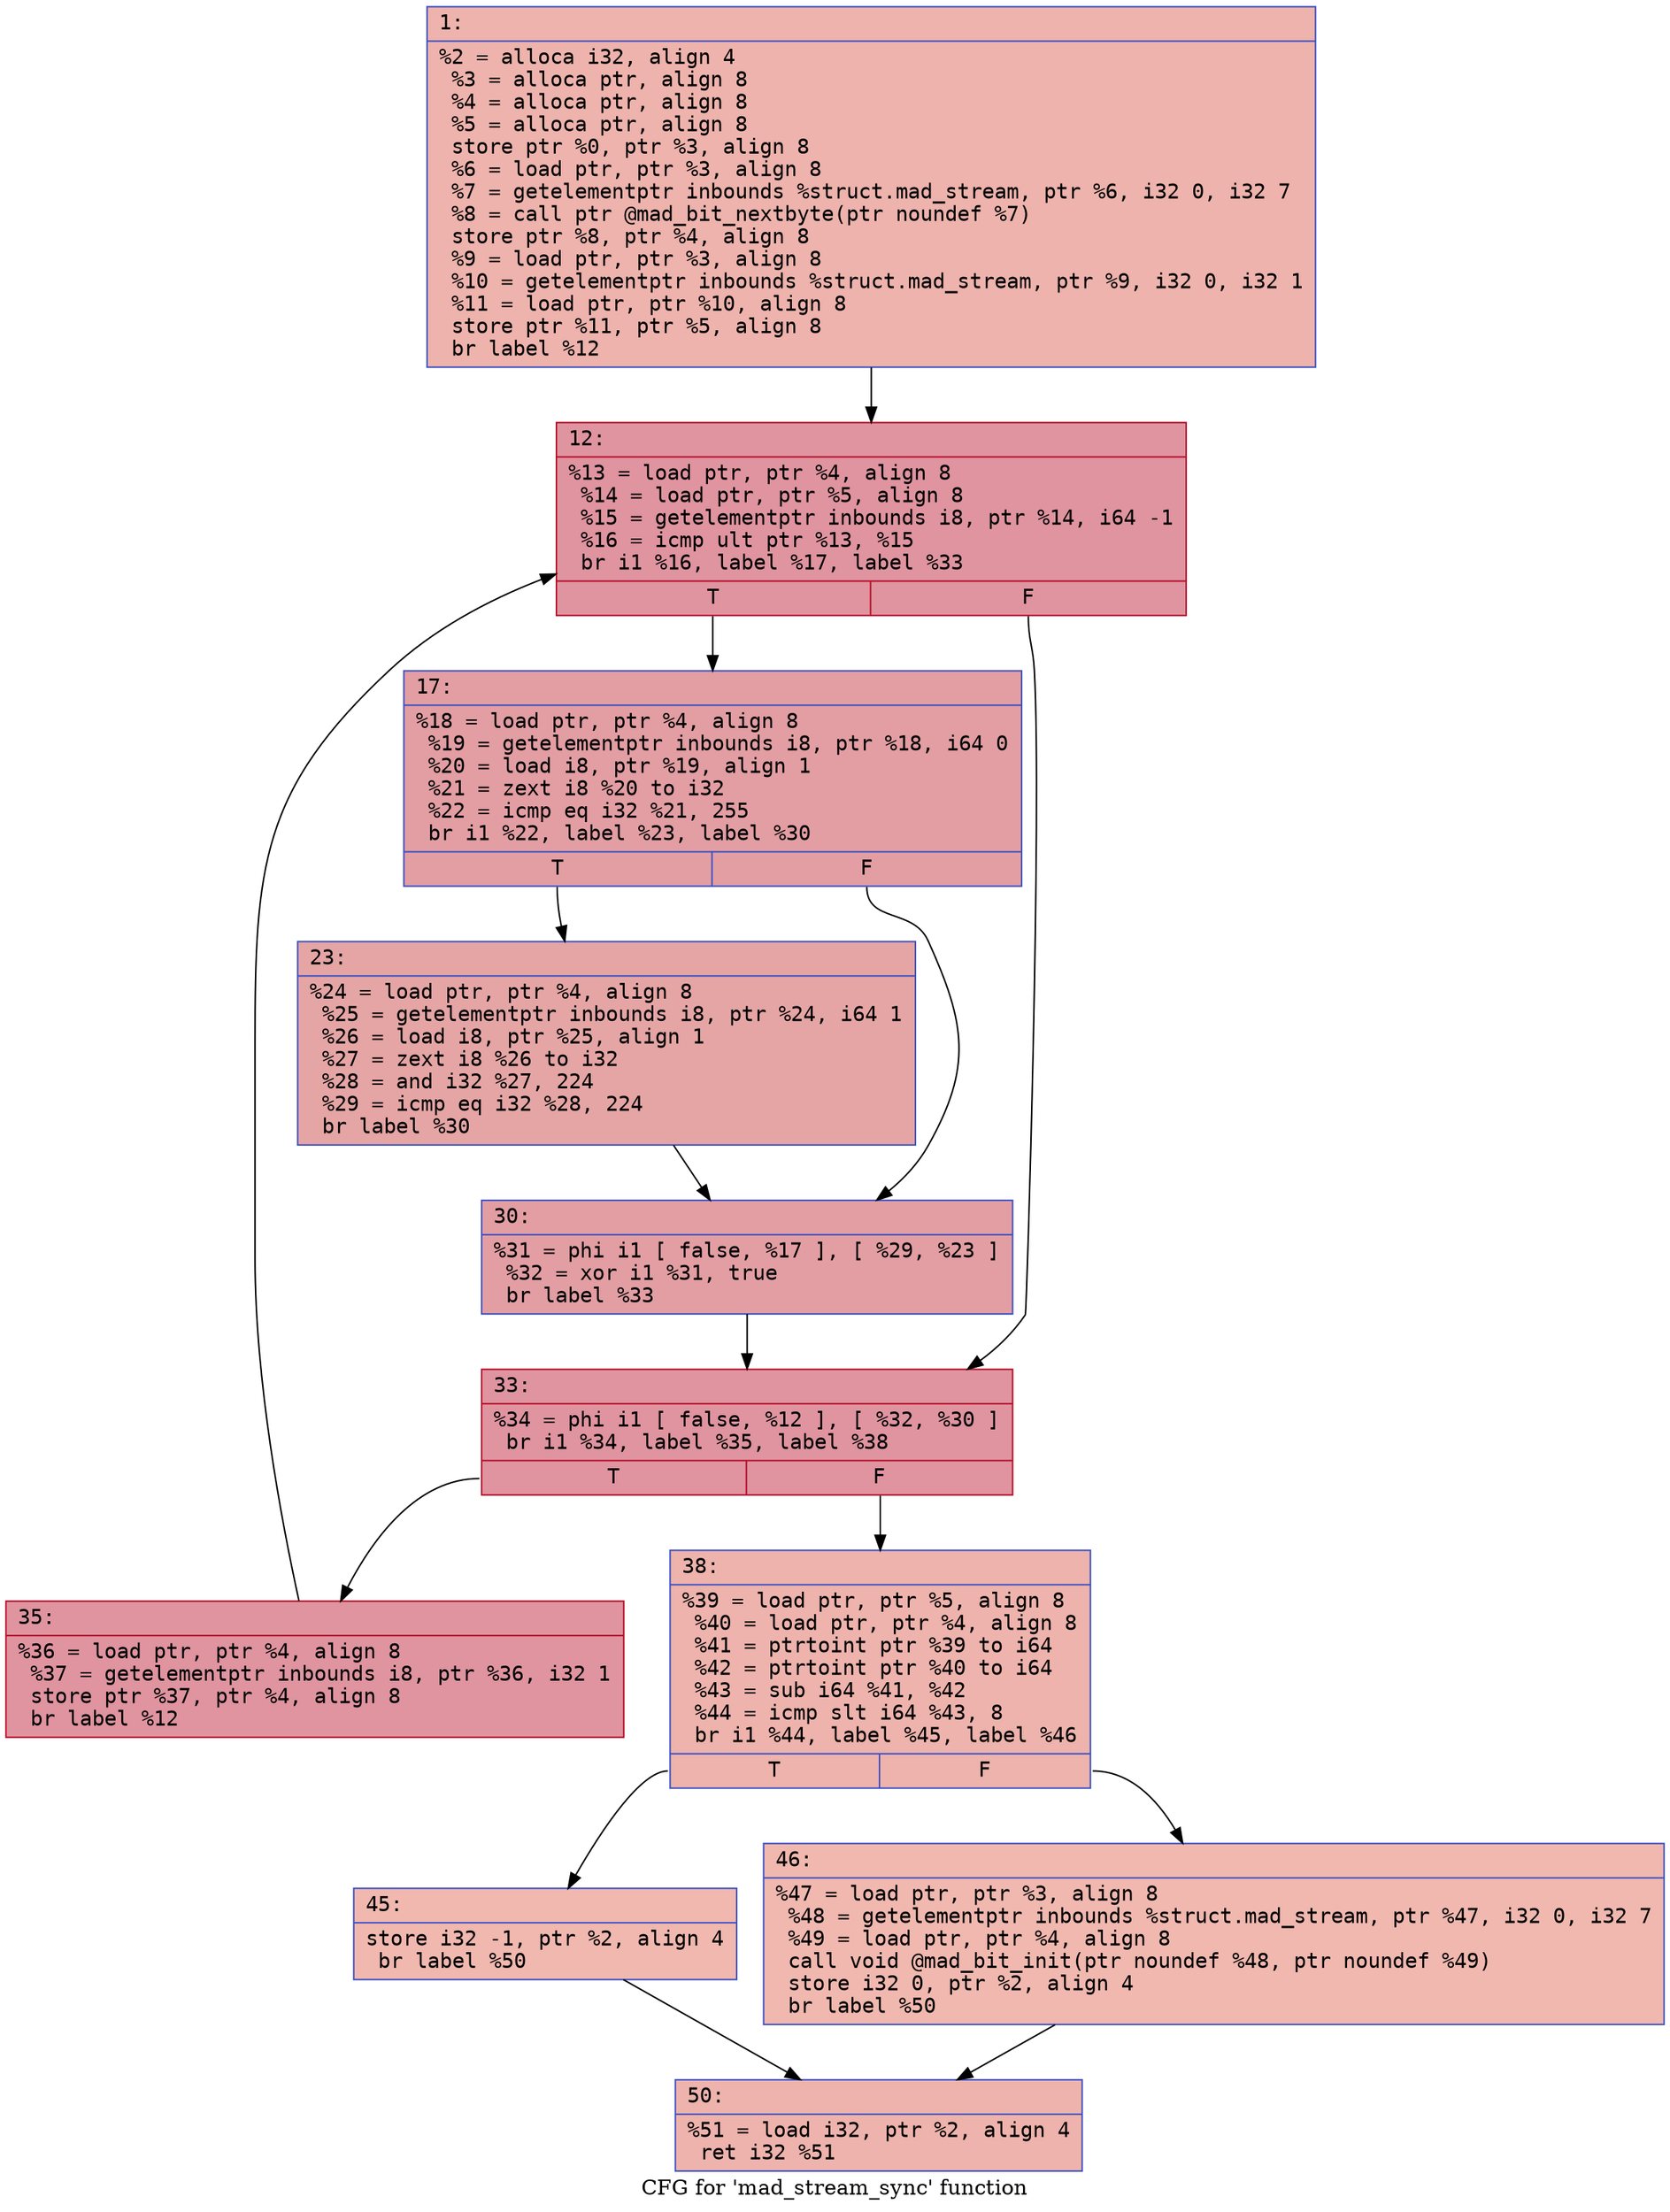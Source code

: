 digraph "CFG for 'mad_stream_sync' function" {
	label="CFG for 'mad_stream_sync' function";

	Node0x600001056260 [shape=record,color="#3d50c3ff", style=filled, fillcolor="#d6524470" fontname="Courier",label="{1:\l|  %2 = alloca i32, align 4\l  %3 = alloca ptr, align 8\l  %4 = alloca ptr, align 8\l  %5 = alloca ptr, align 8\l  store ptr %0, ptr %3, align 8\l  %6 = load ptr, ptr %3, align 8\l  %7 = getelementptr inbounds %struct.mad_stream, ptr %6, i32 0, i32 7\l  %8 = call ptr @mad_bit_nextbyte(ptr noundef %7)\l  store ptr %8, ptr %4, align 8\l  %9 = load ptr, ptr %3, align 8\l  %10 = getelementptr inbounds %struct.mad_stream, ptr %9, i32 0, i32 1\l  %11 = load ptr, ptr %10, align 8\l  store ptr %11, ptr %5, align 8\l  br label %12\l}"];
	Node0x600001056260 -> Node0x6000010562b0[tooltip="1 -> 12\nProbability 100.00%" ];
	Node0x6000010562b0 [shape=record,color="#b70d28ff", style=filled, fillcolor="#b70d2870" fontname="Courier",label="{12:\l|  %13 = load ptr, ptr %4, align 8\l  %14 = load ptr, ptr %5, align 8\l  %15 = getelementptr inbounds i8, ptr %14, i64 -1\l  %16 = icmp ult ptr %13, %15\l  br i1 %16, label %17, label %33\l|{<s0>T|<s1>F}}"];
	Node0x6000010562b0:s0 -> Node0x600001056300[tooltip="12 -> 17\nProbability 50.00%" ];
	Node0x6000010562b0:s1 -> Node0x6000010563f0[tooltip="12 -> 33\nProbability 50.00%" ];
	Node0x600001056300 [shape=record,color="#3d50c3ff", style=filled, fillcolor="#be242e70" fontname="Courier",label="{17:\l|  %18 = load ptr, ptr %4, align 8\l  %19 = getelementptr inbounds i8, ptr %18, i64 0\l  %20 = load i8, ptr %19, align 1\l  %21 = zext i8 %20 to i32\l  %22 = icmp eq i32 %21, 255\l  br i1 %22, label %23, label %30\l|{<s0>T|<s1>F}}"];
	Node0x600001056300:s0 -> Node0x600001056350[tooltip="17 -> 23\nProbability 50.00%" ];
	Node0x600001056300:s1 -> Node0x6000010563a0[tooltip="17 -> 30\nProbability 50.00%" ];
	Node0x600001056350 [shape=record,color="#3d50c3ff", style=filled, fillcolor="#c5333470" fontname="Courier",label="{23:\l|  %24 = load ptr, ptr %4, align 8\l  %25 = getelementptr inbounds i8, ptr %24, i64 1\l  %26 = load i8, ptr %25, align 1\l  %27 = zext i8 %26 to i32\l  %28 = and i32 %27, 224\l  %29 = icmp eq i32 %28, 224\l  br label %30\l}"];
	Node0x600001056350 -> Node0x6000010563a0[tooltip="23 -> 30\nProbability 100.00%" ];
	Node0x6000010563a0 [shape=record,color="#3d50c3ff", style=filled, fillcolor="#be242e70" fontname="Courier",label="{30:\l|  %31 = phi i1 [ false, %17 ], [ %29, %23 ]\l  %32 = xor i1 %31, true\l  br label %33\l}"];
	Node0x6000010563a0 -> Node0x6000010563f0[tooltip="30 -> 33\nProbability 100.00%" ];
	Node0x6000010563f0 [shape=record,color="#b70d28ff", style=filled, fillcolor="#b70d2870" fontname="Courier",label="{33:\l|  %34 = phi i1 [ false, %12 ], [ %32, %30 ]\l  br i1 %34, label %35, label %38\l|{<s0>T|<s1>F}}"];
	Node0x6000010563f0:s0 -> Node0x600001056440[tooltip="33 -> 35\nProbability 96.88%" ];
	Node0x6000010563f0:s1 -> Node0x600001056490[tooltip="33 -> 38\nProbability 3.12%" ];
	Node0x600001056440 [shape=record,color="#b70d28ff", style=filled, fillcolor="#b70d2870" fontname="Courier",label="{35:\l|  %36 = load ptr, ptr %4, align 8\l  %37 = getelementptr inbounds i8, ptr %36, i32 1\l  store ptr %37, ptr %4, align 8\l  br label %12\l}"];
	Node0x600001056440 -> Node0x6000010562b0[tooltip="35 -> 12\nProbability 100.00%" ];
	Node0x600001056490 [shape=record,color="#3d50c3ff", style=filled, fillcolor="#d6524470" fontname="Courier",label="{38:\l|  %39 = load ptr, ptr %5, align 8\l  %40 = load ptr, ptr %4, align 8\l  %41 = ptrtoint ptr %39 to i64\l  %42 = ptrtoint ptr %40 to i64\l  %43 = sub i64 %41, %42\l  %44 = icmp slt i64 %43, 8\l  br i1 %44, label %45, label %46\l|{<s0>T|<s1>F}}"];
	Node0x600001056490:s0 -> Node0x6000010564e0[tooltip="38 -> 45\nProbability 50.00%" ];
	Node0x600001056490:s1 -> Node0x600001056530[tooltip="38 -> 46\nProbability 50.00%" ];
	Node0x6000010564e0 [shape=record,color="#3d50c3ff", style=filled, fillcolor="#dc5d4a70" fontname="Courier",label="{45:\l|  store i32 -1, ptr %2, align 4\l  br label %50\l}"];
	Node0x6000010564e0 -> Node0x600001056580[tooltip="45 -> 50\nProbability 100.00%" ];
	Node0x600001056530 [shape=record,color="#3d50c3ff", style=filled, fillcolor="#dc5d4a70" fontname="Courier",label="{46:\l|  %47 = load ptr, ptr %3, align 8\l  %48 = getelementptr inbounds %struct.mad_stream, ptr %47, i32 0, i32 7\l  %49 = load ptr, ptr %4, align 8\l  call void @mad_bit_init(ptr noundef %48, ptr noundef %49)\l  store i32 0, ptr %2, align 4\l  br label %50\l}"];
	Node0x600001056530 -> Node0x600001056580[tooltip="46 -> 50\nProbability 100.00%" ];
	Node0x600001056580 [shape=record,color="#3d50c3ff", style=filled, fillcolor="#d6524470" fontname="Courier",label="{50:\l|  %51 = load i32, ptr %2, align 4\l  ret i32 %51\l}"];
}
